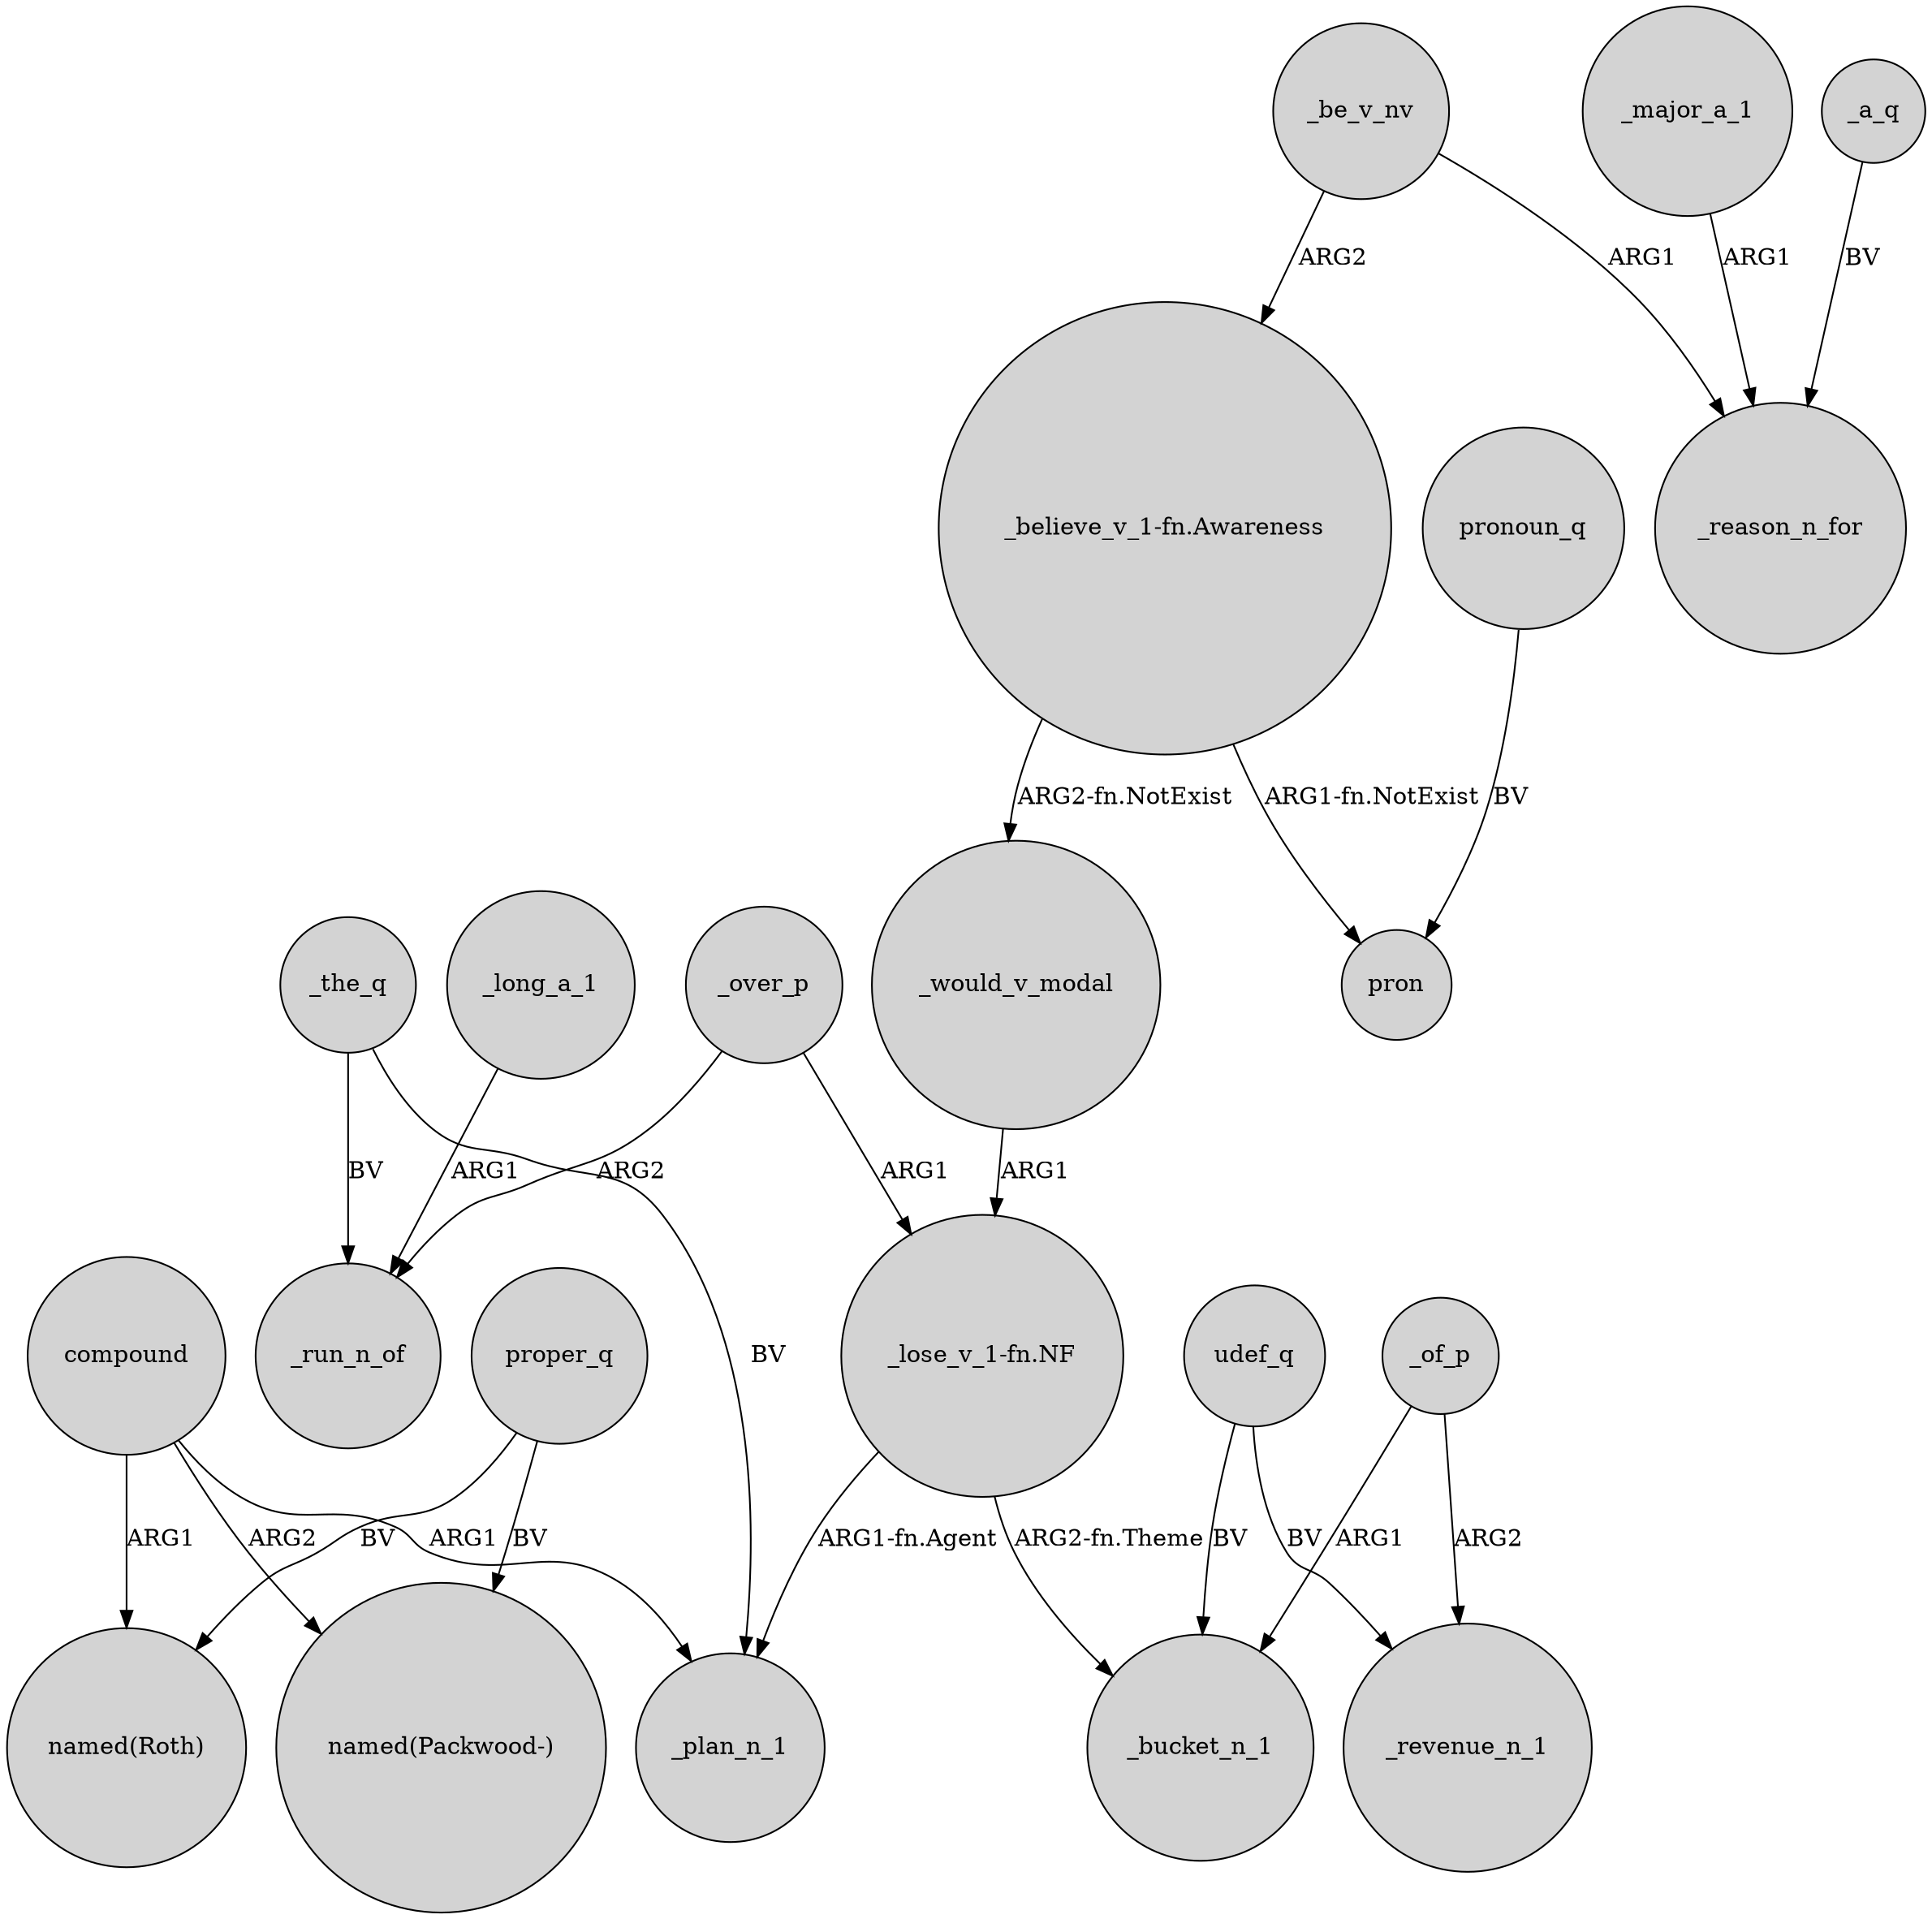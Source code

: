 digraph {
	node [shape=circle style=filled]
	_long_a_1 -> _run_n_of [label=ARG1]
	_over_p -> _run_n_of [label=ARG2]
	_major_a_1 -> _reason_n_for [label=ARG1]
	_the_q -> _plan_n_1 [label=BV]
	compound -> _plan_n_1 [label=ARG1]
	_over_p -> "_lose_v_1-fn.NF" [label=ARG1]
	_a_q -> _reason_n_for [label=BV]
	udef_q -> _bucket_n_1 [label=BV]
	_be_v_nv -> _reason_n_for [label=ARG1]
	"_believe_v_1-fn.Awareness" -> _would_v_modal [label="ARG2-fn.NotExist"]
	pronoun_q -> pron [label=BV]
	_of_p -> _revenue_n_1 [label=ARG2]
	udef_q -> _revenue_n_1 [label=BV]
	"_lose_v_1-fn.NF" -> _bucket_n_1 [label="ARG2-fn.Theme"]
	proper_q -> "named(Roth)" [label=BV]
	compound -> "named(Roth)" [label=ARG1]
	_of_p -> _bucket_n_1 [label=ARG1]
	_be_v_nv -> "_believe_v_1-fn.Awareness" [label=ARG2]
	compound -> "named(Packwood-)" [label=ARG2]
	_the_q -> _run_n_of [label=BV]
	_would_v_modal -> "_lose_v_1-fn.NF" [label=ARG1]
	proper_q -> "named(Packwood-)" [label=BV]
	"_lose_v_1-fn.NF" -> _plan_n_1 [label="ARG1-fn.Agent"]
	"_believe_v_1-fn.Awareness" -> pron [label="ARG1-fn.NotExist"]
}
